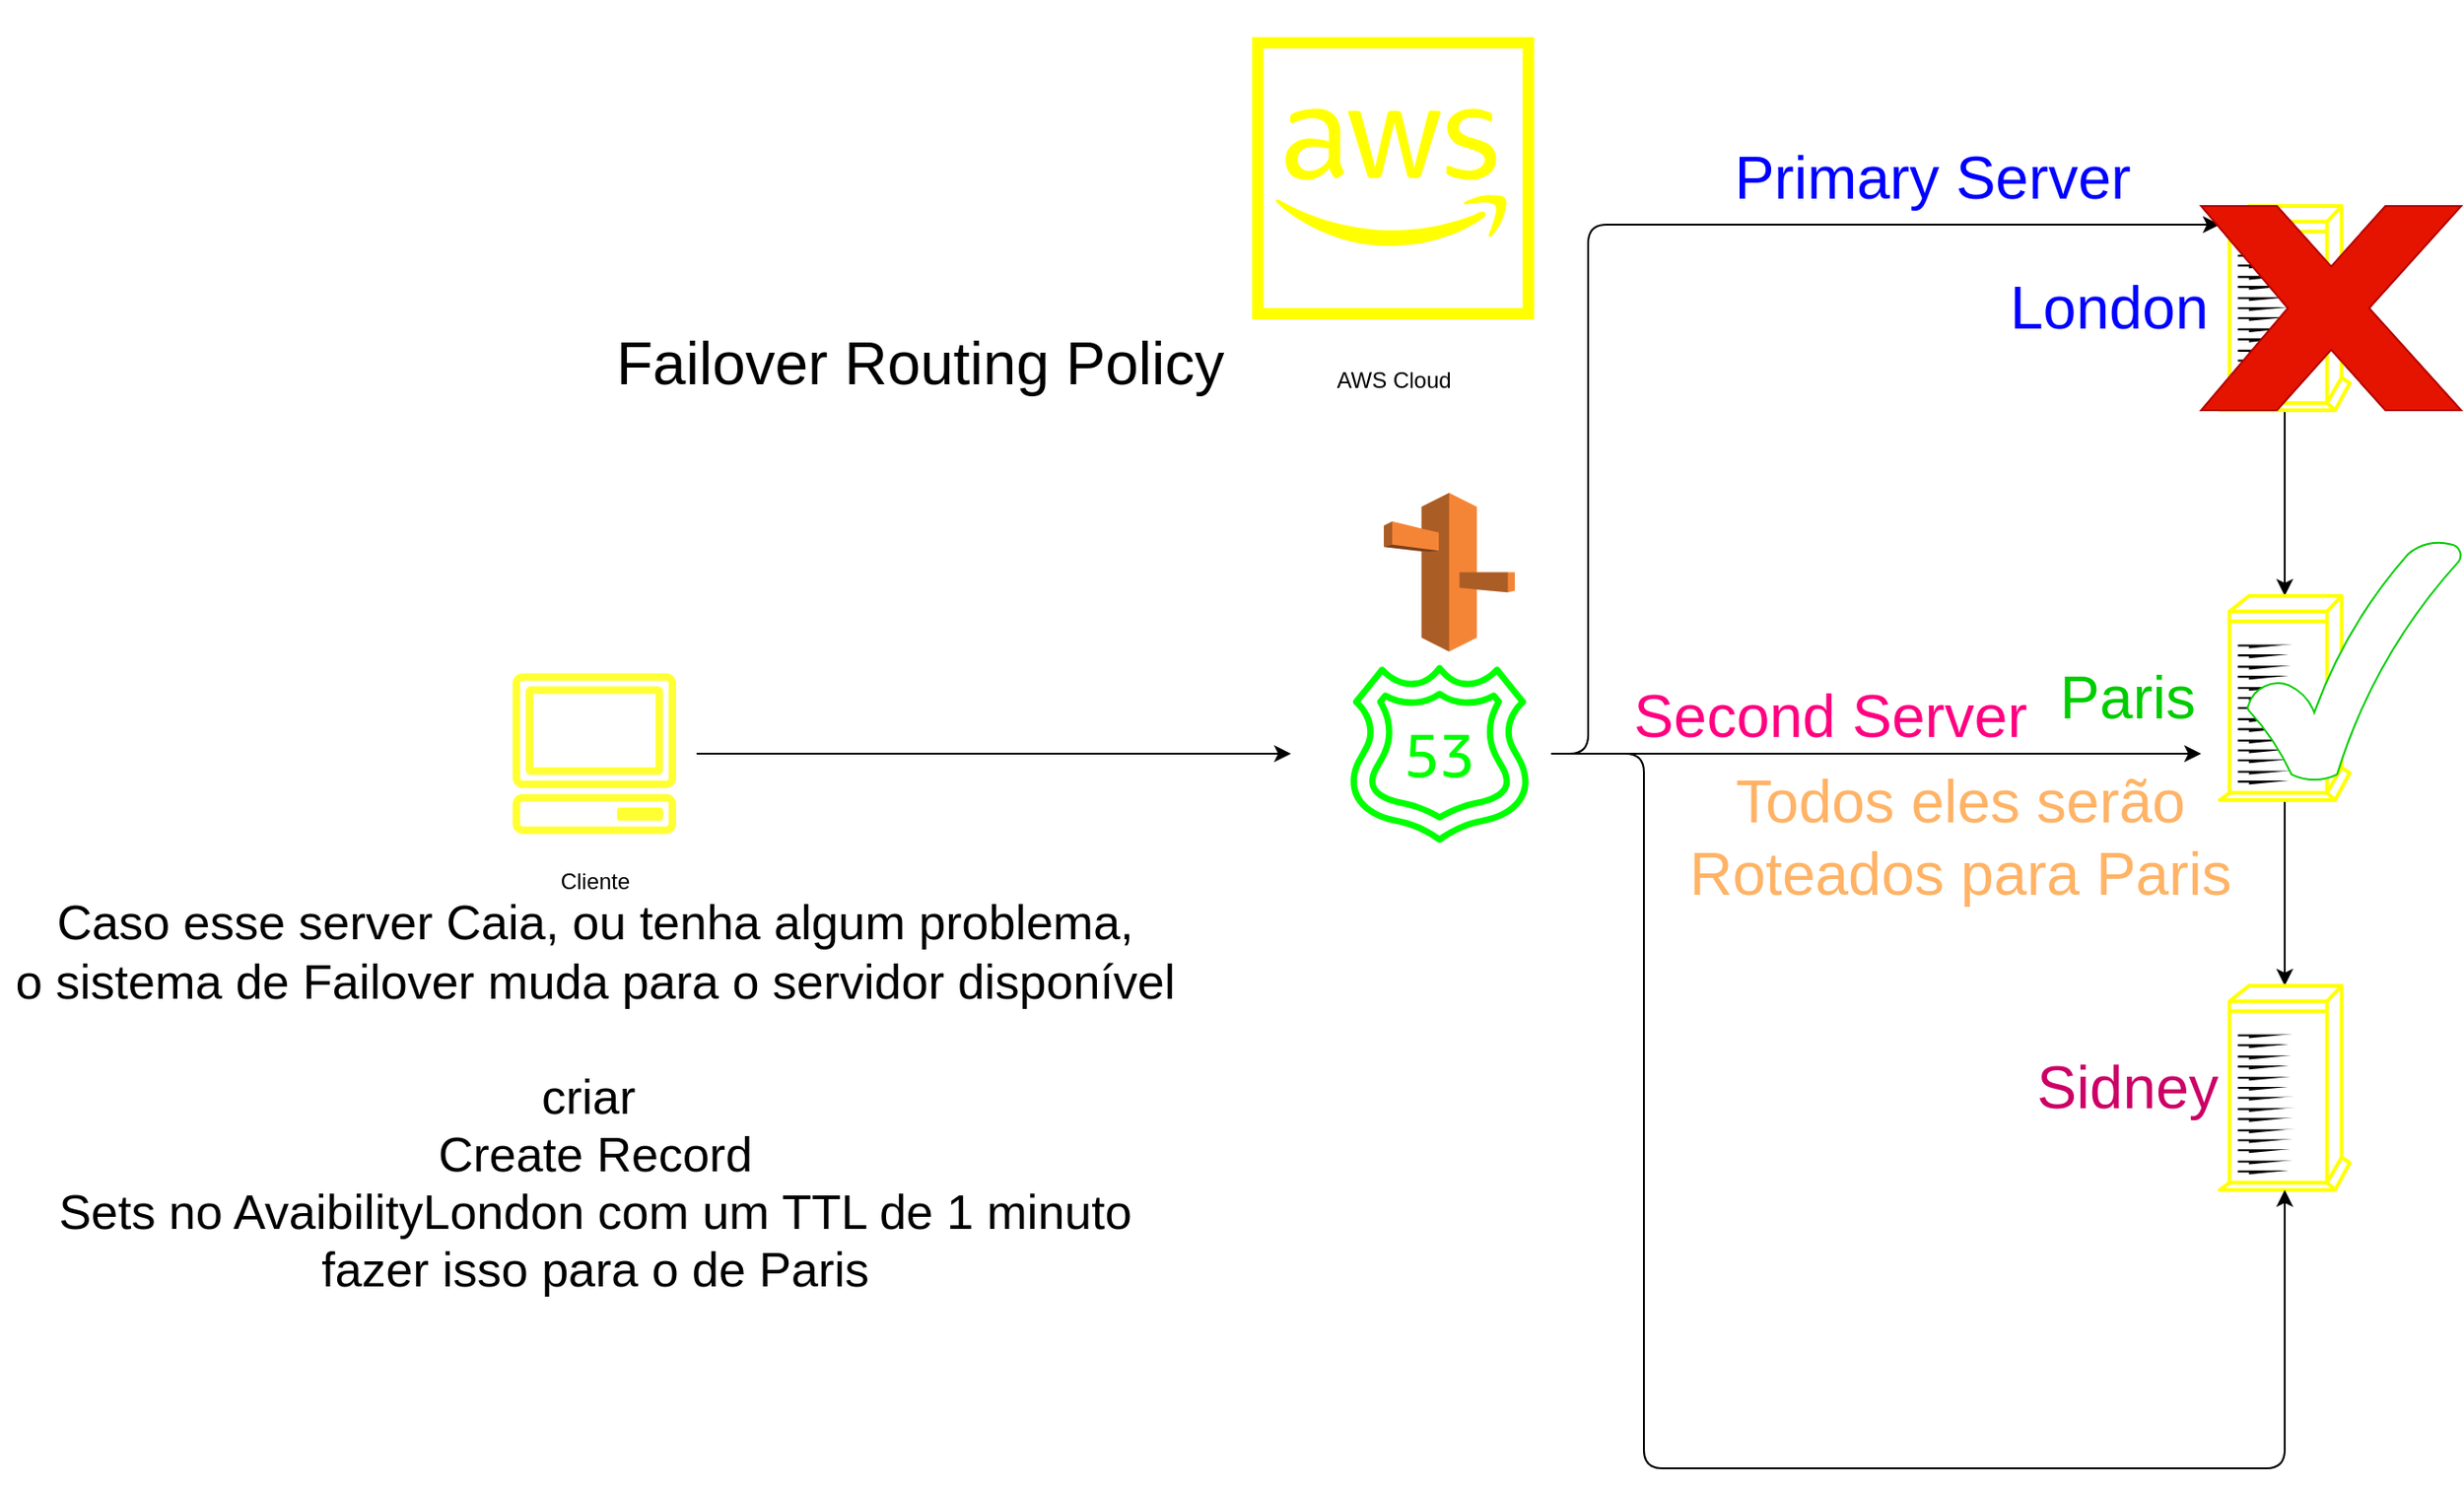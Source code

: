 <mxfile version="18.0.2" type="device"><diagram id="4ZVgM6ZDxHtCzKQuicMb" name="Failover Routing Policy"><mxGraphModel dx="1422" dy="804" grid="1" gridSize="10" guides="1" tooltips="1" connect="1" arrows="1" fold="1" page="1" pageScale="1" pageWidth="100000" pageHeight="100000" math="0" shadow="0"><root><mxCell id="0"/><mxCell id="1" parent="0"/><mxCell id="uLadDNlqI-b6yO1hMSQM-1" value="AWS Cloud" style="sketch=0;outlineConnect=0;dashed=0;verticalLabelPosition=bottom;verticalAlign=top;align=center;html=1;fontSize=12;fontStyle=0;aspect=fixed;shape=mxgraph.aws4.resourceIcon;resIcon=mxgraph.aws4.aws_cloud;strokeColor=#FFFF00;" parent="1" vertex="1"><mxGeometry x="710" y="100" width="190" height="190" as="geometry"/></mxCell><mxCell id="uLadDNlqI-b6yO1hMSQM-2" style="edgeStyle=orthogonalEdgeStyle;rounded=0;orthogonalLoop=1;jettySize=auto;html=1;" parent="1" source="uLadDNlqI-b6yO1hMSQM-3" edge="1"><mxGeometry relative="1" as="geometry"><mxPoint x="750" y="505" as="targetPoint"/></mxGeometry></mxCell><mxCell id="uLadDNlqI-b6yO1hMSQM-3" value="Cliente&lt;br&gt;" style="sketch=0;outlineConnect=0;dashed=0;verticalLabelPosition=bottom;verticalAlign=top;align=center;html=1;fontSize=12;fontStyle=0;aspect=fixed;shape=mxgraph.aws4.resourceIcon;resIcon=mxgraph.aws4.client;strokeColor=#FFFF33;" parent="1" vertex="1"><mxGeometry x="320" y="450" width="110" height="110" as="geometry"/></mxCell><mxCell id="uLadDNlqI-b6yO1hMSQM-4" style="edgeStyle=orthogonalEdgeStyle;curved=0;rounded=1;sketch=0;orthogonalLoop=1;jettySize=auto;html=1;entryX=0.5;entryY=0;entryDx=0;entryDy=0;entryPerimeter=0;" parent="1" source="uLadDNlqI-b6yO1hMSQM-5" target="uLadDNlqI-b6yO1hMSQM-7" edge="1"><mxGeometry relative="1" as="geometry"/></mxCell><mxCell id="uLadDNlqI-b6yO1hMSQM-5" value="" style="shape=mxgraph.cisco.computers_and_peripherals.ibm_tower;sketch=0;html=1;pointerEvents=1;dashed=0;strokeWidth=2;verticalLabelPosition=bottom;verticalAlign=top;align=center;outlineConnect=0;fontColor=#000078;labelBackgroundColor=#3333FF;strokeColor=#FFFF00;" parent="1" vertex="1"><mxGeometry x="1250" y="210" width="70" height="110" as="geometry"/></mxCell><mxCell id="uLadDNlqI-b6yO1hMSQM-6" style="edgeStyle=orthogonalEdgeStyle;curved=0;rounded=1;sketch=0;orthogonalLoop=1;jettySize=auto;html=1;" parent="1" source="uLadDNlqI-b6yO1hMSQM-7" target="uLadDNlqI-b6yO1hMSQM-8" edge="1"><mxGeometry relative="1" as="geometry"/></mxCell><mxCell id="uLadDNlqI-b6yO1hMSQM-7" value="" style="shape=mxgraph.cisco.computers_and_peripherals.ibm_tower;sketch=0;html=1;pointerEvents=1;dashed=0;strokeWidth=2;verticalLabelPosition=bottom;verticalAlign=top;align=center;outlineConnect=0;strokeColor=#FFFF00;" parent="1" vertex="1"><mxGeometry x="1250" y="420" width="70" height="110" as="geometry"/></mxCell><mxCell id="uLadDNlqI-b6yO1hMSQM-8" value="" style="shape=mxgraph.cisco.computers_and_peripherals.ibm_tower;sketch=0;html=1;pointerEvents=1;dashed=0;strokeWidth=2;verticalLabelPosition=bottom;verticalAlign=top;align=center;outlineConnect=0;strokeColor=#FFFF00;" parent="1" vertex="1"><mxGeometry x="1250" y="630" width="70" height="110" as="geometry"/></mxCell><mxCell id="uLadDNlqI-b6yO1hMSQM-9" value="&lt;font style=&quot;font-size: 32px;&quot;&gt;Failover Routing Policy&lt;/font&gt;" style="text;html=1;align=center;verticalAlign=middle;resizable=0;points=[];autosize=1;strokeColor=none;fillColor=none;" parent="1" vertex="1"><mxGeometry x="380" y="280" width="340" height="30" as="geometry"/></mxCell><mxCell id="uLadDNlqI-b6yO1hMSQM-10" style="edgeStyle=orthogonalEdgeStyle;curved=0;rounded=1;sketch=0;orthogonalLoop=1;jettySize=auto;html=1;fontSize=15;" parent="1" source="uLadDNlqI-b6yO1hMSQM-13" target="uLadDNlqI-b6yO1hMSQM-5" edge="1"><mxGeometry relative="1" as="geometry"><mxPoint x="1120" y="240" as="targetPoint"/><Array as="points"><mxPoint x="910" y="505"/><mxPoint x="910" y="220"/></Array></mxGeometry></mxCell><mxCell id="uLadDNlqI-b6yO1hMSQM-11" style="edgeStyle=orthogonalEdgeStyle;curved=0;rounded=1;sketch=0;orthogonalLoop=1;jettySize=auto;html=1;fontSize=15;" parent="1" source="uLadDNlqI-b6yO1hMSQM-13" edge="1"><mxGeometry relative="1" as="geometry"><mxPoint x="1240" y="505" as="targetPoint"/></mxGeometry></mxCell><mxCell id="uLadDNlqI-b6yO1hMSQM-12" style="edgeStyle=orthogonalEdgeStyle;curved=0;rounded=1;sketch=0;orthogonalLoop=1;jettySize=auto;html=1;fontSize=15;" parent="1" source="uLadDNlqI-b6yO1hMSQM-13" target="uLadDNlqI-b6yO1hMSQM-8" edge="1"><mxGeometry relative="1" as="geometry"><mxPoint x="1150" y="890" as="targetPoint"/><Array as="points"><mxPoint x="940" y="505"/><mxPoint x="940" y="890"/><mxPoint x="1285" y="890"/></Array></mxGeometry></mxCell><mxCell id="uLadDNlqI-b6yO1hMSQM-13" value="" style="sketch=0;points=[[0,0,0],[0.25,0,0],[0.5,0,0],[0.75,0,0],[1,0,0],[0,1,0],[0.25,1,0],[0.5,1,0],[0.75,1,0],[1,1,0],[0,0.25,0],[0,0.5,0],[0,0.75,0],[1,0.25,0],[1,0.5,0],[1,0.75,0]];outlineConnect=0;gradientDirection=north;dashed=0;verticalLabelPosition=bottom;verticalAlign=top;align=center;html=1;fontSize=12;fontStyle=0;aspect=fixed;shape=mxgraph.aws4.resourceIcon;resIcon=mxgraph.aws4.route_53;strokeColor=#00FF00;" parent="1" vertex="1"><mxGeometry x="770" y="445" width="120" height="120" as="geometry"/></mxCell><mxCell id="uLadDNlqI-b6yO1hMSQM-15" value="" style="outlineConnect=0;dashed=0;verticalLabelPosition=bottom;verticalAlign=top;align=center;html=1;shape=mxgraph.aws3.route_53;fillColor=#F58536;gradientColor=none;rounded=0;sketch=0;strokeColor=#00FF00;" parent="1" vertex="1"><mxGeometry x="800" y="364.5" width="70.5" height="85.5" as="geometry"/></mxCell><mxCell id="uLadDNlqI-b6yO1hMSQM-18" value="&lt;font style=&quot;font-size: 26px;&quot;&gt;Caso esse server Caia, ou tenha algum problema,&lt;br&gt;o sistema de Failover muda para o servidor disponível&lt;br&gt;&lt;br&gt;criar&amp;nbsp;&lt;br&gt;&lt;/font&gt;&lt;span style=&quot;font-family: Arial, sans-serif; font-size: 26px; background-color: initial;&quot;&gt;Create Record&lt;br&gt;Sets no AvaibilityLondon com um TTL de 1 minuto&lt;br&gt;fazer isso para o de Paris&lt;br&gt;&lt;/span&gt;" style="text;html=1;align=center;verticalAlign=middle;resizable=0;points=[];autosize=1;strokeColor=none;fillColor=none;" parent="1" vertex="1"><mxGeometry x="55" y="620" width="640" height="140" as="geometry"/></mxCell><mxCell id="uLadDNlqI-b6yO1hMSQM-19" value="&lt;font style=&quot;font-size: 32px;&quot;&gt;London&lt;/font&gt;" style="text;html=1;align=center;verticalAlign=middle;resizable=0;points=[];autosize=1;strokeColor=none;fillColor=none;fontColor=#0000FF;" parent="1" vertex="1"><mxGeometry x="1130" y="250" width="120" height="30" as="geometry"/></mxCell><mxCell id="uLadDNlqI-b6yO1hMSQM-20" value="&lt;font style=&quot;font-size: 32px;&quot;&gt;Paris&lt;/font&gt;" style="text;html=1;align=center;verticalAlign=middle;resizable=0;points=[];autosize=1;strokeColor=none;fillColor=none;fontColor=#00CC00;" parent="1" vertex="1"><mxGeometry x="1155" y="460" width="90" height="30" as="geometry"/></mxCell><mxCell id="uLadDNlqI-b6yO1hMSQM-21" value="&lt;font style=&quot;font-size: 32px;&quot;&gt;Sidney&lt;/font&gt;" style="text;html=1;align=center;verticalAlign=middle;resizable=0;points=[];autosize=1;strokeColor=none;fillColor=none;fontColor=#CC0066;" parent="1" vertex="1"><mxGeometry x="1145" y="670" width="110" height="30" as="geometry"/></mxCell><mxCell id="uLadDNlqI-b6yO1hMSQM-22" value="&lt;font style=&quot;font-size: 32px;&quot;&gt;Primary Server&lt;/font&gt;" style="text;html=1;align=center;verticalAlign=middle;resizable=0;points=[];autosize=1;strokeColor=none;fillColor=none;fontColor=#0000FF;" parent="1" vertex="1"><mxGeometry x="980" y="180" width="230" height="30" as="geometry"/></mxCell><mxCell id="uLadDNlqI-b6yO1hMSQM-26" value="" style="verticalLabelPosition=bottom;verticalAlign=top;html=1;shape=mxgraph.basic.x;fillColor=#e51400;fontColor=#ffffff;strokeColor=#B20000;" parent="1" vertex="1"><mxGeometry x="1240" y="210" width="140" height="110" as="geometry"/></mxCell><mxCell id="uLadDNlqI-b6yO1hMSQM-27" value="&lt;font style=&quot;font-size: 32px;&quot;&gt;Todos eles serão&lt;br&gt;Roteados para Paris&lt;br&gt;&lt;/font&gt;" style="text;html=1;align=center;verticalAlign=middle;resizable=0;points=[];autosize=1;strokeColor=none;fillColor=none;fontColor=#FFB366;" parent="1" vertex="1"><mxGeometry x="955" y="525" width="310" height="50" as="geometry"/></mxCell><mxCell id="uLadDNlqI-b6yO1hMSQM-28" value="&lt;font style=&quot;font-size: 32px;&quot;&gt;Second Server&lt;/font&gt;" style="text;html=1;align=center;verticalAlign=middle;resizable=0;points=[];autosize=1;strokeColor=none;fillColor=none;fontColor=#FF0080;" parent="1" vertex="1"><mxGeometry x="925" y="470" width="230" height="30" as="geometry"/></mxCell><mxCell id="uLadDNlqI-b6yO1hMSQM-29" value="" style="verticalLabelPosition=bottom;verticalAlign=top;html=1;shape=mxgraph.basic.tick;fontSize=26;fontColor=#00CC00;strokeColor=#00CC00;" parent="1" vertex="1"><mxGeometry x="1265" y="390" width="115" height="130" as="geometry"/></mxCell></root></mxGraphModel></diagram></mxfile>